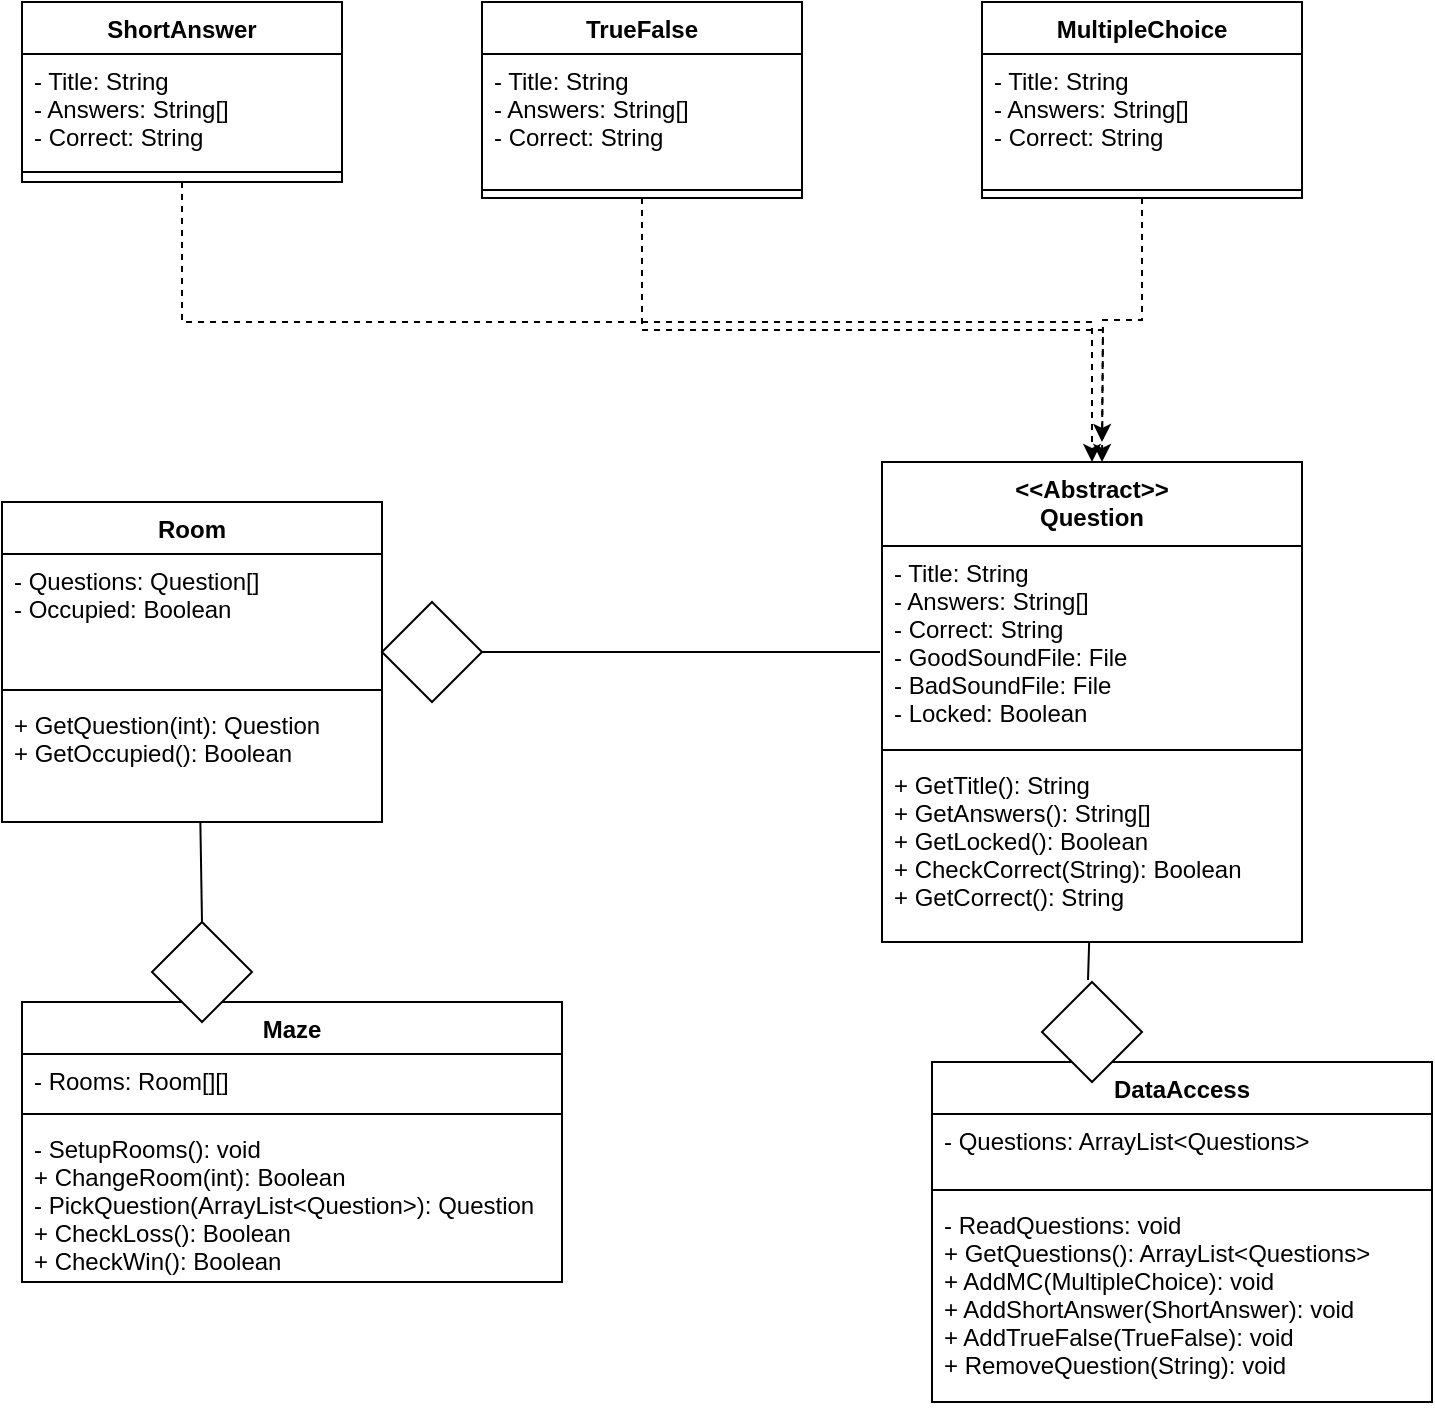 <mxfile version="13.1.1" type="device"><diagram id="gR-kZ3DYEHTITrmeVzLs" name="Page-1"><mxGraphModel dx="2062" dy="2223" grid="1" gridSize="10" guides="1" tooltips="1" connect="1" arrows="1" fold="1" page="1" pageScale="1" pageWidth="850" pageHeight="1100" math="0" shadow="0"><root><mxCell id="0"/><mxCell id="1" parent="0"/><mxCell id="q5vFkXiTZM3teC1AkRbU-1" value="Maze" style="swimlane;fontStyle=1;align=center;verticalAlign=top;childLayout=stackLayout;horizontal=1;startSize=26;horizontalStack=0;resizeParent=1;resizeParentMax=0;resizeLast=0;collapsible=1;marginBottom=0;" parent="1" vertex="1"><mxGeometry x="340" y="220" width="270" height="140" as="geometry"/></mxCell><mxCell id="q5vFkXiTZM3teC1AkRbU-2" value="- Rooms: Room[][]" style="text;strokeColor=none;fillColor=none;align=left;verticalAlign=top;spacingLeft=4;spacingRight=4;overflow=hidden;rotatable=0;points=[[0,0.5],[1,0.5]];portConstraint=eastwest;" parent="q5vFkXiTZM3teC1AkRbU-1" vertex="1"><mxGeometry y="26" width="270" height="26" as="geometry"/></mxCell><mxCell id="q5vFkXiTZM3teC1AkRbU-3" value="" style="line;strokeWidth=1;fillColor=none;align=left;verticalAlign=middle;spacingTop=-1;spacingLeft=3;spacingRight=3;rotatable=0;labelPosition=right;points=[];portConstraint=eastwest;" parent="q5vFkXiTZM3teC1AkRbU-1" vertex="1"><mxGeometry y="52" width="270" height="8" as="geometry"/></mxCell><mxCell id="q5vFkXiTZM3teC1AkRbU-4" value="- SetupRooms(): void&#10;+ ChangeRoom(int): Boolean&#10;- PickQuestion(ArrayList&lt;Question&gt;): Question&#10;+ CheckLoss(): Boolean&#10;+ CheckWin(): Boolean" style="text;strokeColor=none;fillColor=none;align=left;verticalAlign=top;spacingLeft=4;spacingRight=4;overflow=hidden;rotatable=0;points=[[0,0.5],[1,0.5]];portConstraint=eastwest;" parent="q5vFkXiTZM3teC1AkRbU-1" vertex="1"><mxGeometry y="60" width="270" height="80" as="geometry"/></mxCell><mxCell id="q5vFkXiTZM3teC1AkRbU-5" value="Room" style="swimlane;fontStyle=1;align=center;verticalAlign=top;childLayout=stackLayout;horizontal=1;startSize=26;horizontalStack=0;resizeParent=1;resizeParentMax=0;resizeLast=0;collapsible=1;marginBottom=0;" parent="1" vertex="1"><mxGeometry x="330" y="-30" width="190" height="160" as="geometry"/></mxCell><mxCell id="q5vFkXiTZM3teC1AkRbU-6" value="- Questions: Question[]&#10;- Occupied: Boolean" style="text;strokeColor=none;fillColor=none;align=left;verticalAlign=top;spacingLeft=4;spacingRight=4;overflow=hidden;rotatable=0;points=[[0,0.5],[1,0.5]];portConstraint=eastwest;" parent="q5vFkXiTZM3teC1AkRbU-5" vertex="1"><mxGeometry y="26" width="190" height="64" as="geometry"/></mxCell><mxCell id="q5vFkXiTZM3teC1AkRbU-7" value="" style="line;strokeWidth=1;fillColor=none;align=left;verticalAlign=middle;spacingTop=-1;spacingLeft=3;spacingRight=3;rotatable=0;labelPosition=right;points=[];portConstraint=eastwest;" parent="q5vFkXiTZM3teC1AkRbU-5" vertex="1"><mxGeometry y="90" width="190" height="8" as="geometry"/></mxCell><mxCell id="q5vFkXiTZM3teC1AkRbU-8" value="+ GetQuestion(int): Question&#10;+ GetOccupied(): Boolean" style="text;strokeColor=none;fillColor=none;align=left;verticalAlign=top;spacingLeft=4;spacingRight=4;overflow=hidden;rotatable=0;points=[[0,0.5],[1,0.5]];portConstraint=eastwest;" parent="q5vFkXiTZM3teC1AkRbU-5" vertex="1"><mxGeometry y="98" width="190" height="62" as="geometry"/></mxCell><mxCell id="q5vFkXiTZM3teC1AkRbU-10" value="" style="rhombus;whiteSpace=wrap;html=1;" parent="1" vertex="1"><mxGeometry x="405" y="180" width="50" height="50" as="geometry"/></mxCell><mxCell id="q5vFkXiTZM3teC1AkRbU-11" value="" style="endArrow=none;html=1;entryX=0.522;entryY=1.006;entryDx=0;entryDy=0;entryPerimeter=0;exitX=0.5;exitY=0;exitDx=0;exitDy=0;" parent="1" source="q5vFkXiTZM3teC1AkRbU-10" target="q5vFkXiTZM3teC1AkRbU-8" edge="1"><mxGeometry width="50" height="50" relative="1" as="geometry"><mxPoint x="433.159" y="220" as="sourcePoint"/><mxPoint x="438.87" y="129.628" as="targetPoint"/></mxGeometry></mxCell><mxCell id="q5vFkXiTZM3teC1AkRbU-16" value="" style="endArrow=none;html=1;exitX=1;exitY=0.5;exitDx=0;exitDy=0;" parent="1" source="q5vFkXiTZM3teC1AkRbU-18" edge="1"><mxGeometry width="50" height="50" relative="1" as="geometry"><mxPoint x="630" y="75" as="sourcePoint"/><mxPoint x="769" y="45" as="targetPoint"/></mxGeometry></mxCell><mxCell id="q5vFkXiTZM3teC1AkRbU-12" value="&lt;&lt;Abstract&gt;&gt;&#10;Question" style="swimlane;fontStyle=1;align=center;verticalAlign=top;childLayout=stackLayout;horizontal=1;startSize=42;horizontalStack=0;resizeParent=1;resizeParentMax=0;resizeLast=0;collapsible=1;marginBottom=0;" parent="1" vertex="1"><mxGeometry x="770" y="-50" width="210" height="240" as="geometry"/></mxCell><mxCell id="q5vFkXiTZM3teC1AkRbU-13" value="- Title: String&#10;- Answers: String[]&#10;- Correct: String&#10;- GoodSoundFile: File&#10;- BadSoundFile: File&#10;- Locked: Boolean" style="text;strokeColor=none;fillColor=none;align=left;verticalAlign=top;spacingLeft=4;spacingRight=4;overflow=hidden;rotatable=0;points=[[0,0.5],[1,0.5]];portConstraint=eastwest;" parent="q5vFkXiTZM3teC1AkRbU-12" vertex="1"><mxGeometry y="42" width="210" height="98" as="geometry"/></mxCell><mxCell id="q5vFkXiTZM3teC1AkRbU-14" value="" style="line;strokeWidth=1;fillColor=none;align=left;verticalAlign=middle;spacingTop=-1;spacingLeft=3;spacingRight=3;rotatable=0;labelPosition=right;points=[];portConstraint=eastwest;" parent="q5vFkXiTZM3teC1AkRbU-12" vertex="1"><mxGeometry y="140" width="210" height="8" as="geometry"/></mxCell><mxCell id="q5vFkXiTZM3teC1AkRbU-15" value="+ GetTitle(): String&#10;+ GetAnswers(): String[]&#10;+ GetLocked(): Boolean&#10;+ CheckCorrect(String): Boolean&#10;+ GetCorrect(): String" style="text;strokeColor=none;fillColor=none;align=left;verticalAlign=top;spacingLeft=4;spacingRight=4;overflow=hidden;rotatable=0;points=[[0,0.5],[1,0.5]];portConstraint=eastwest;" parent="q5vFkXiTZM3teC1AkRbU-12" vertex="1"><mxGeometry y="148" width="210" height="92" as="geometry"/></mxCell><mxCell id="q5vFkXiTZM3teC1AkRbU-18" value="" style="rhombus;whiteSpace=wrap;html=1;" parent="1" vertex="1"><mxGeometry x="520" y="20" width="50" height="50" as="geometry"/></mxCell><mxCell id="q5vFkXiTZM3teC1AkRbU-30" style="edgeStyle=orthogonalEdgeStyle;rounded=0;orthogonalLoop=1;jettySize=auto;html=1;exitX=0.5;exitY=1;exitDx=0;exitDy=0;entryX=0.5;entryY=0;entryDx=0;entryDy=0;dashed=1;" parent="1" source="q5vFkXiTZM3teC1AkRbU-19" target="q5vFkXiTZM3teC1AkRbU-12" edge="1"><mxGeometry relative="1" as="geometry"/></mxCell><mxCell id="q5vFkXiTZM3teC1AkRbU-19" value="ShortAnswer" style="swimlane;fontStyle=1;align=center;verticalAlign=top;childLayout=stackLayout;horizontal=1;startSize=26;horizontalStack=0;resizeParent=1;resizeParentMax=0;resizeLast=0;collapsible=1;marginBottom=0;" parent="1" vertex="1"><mxGeometry x="340" y="-280" width="160" height="90" as="geometry"/></mxCell><mxCell id="q5vFkXiTZM3teC1AkRbU-20" value="- Title: String&#10;- Answers: String[]&#10;- Correct: String&#10;" style="text;strokeColor=none;fillColor=none;align=left;verticalAlign=top;spacingLeft=4;spacingRight=4;overflow=hidden;rotatable=0;points=[[0,0.5],[1,0.5]];portConstraint=eastwest;" parent="q5vFkXiTZM3teC1AkRbU-19" vertex="1"><mxGeometry y="26" width="160" height="54" as="geometry"/></mxCell><mxCell id="q5vFkXiTZM3teC1AkRbU-21" value="" style="line;strokeWidth=1;fillColor=none;align=left;verticalAlign=middle;spacingTop=-1;spacingLeft=3;spacingRight=3;rotatable=0;labelPosition=right;points=[];portConstraint=eastwest;" parent="q5vFkXiTZM3teC1AkRbU-19" vertex="1"><mxGeometry y="80" width="160" height="10" as="geometry"/></mxCell><mxCell id="q5vFkXiTZM3teC1AkRbU-31" style="edgeStyle=orthogonalEdgeStyle;rounded=0;orthogonalLoop=1;jettySize=auto;html=1;exitX=0.5;exitY=1;exitDx=0;exitDy=0;dashed=1;" parent="1" source="q5vFkXiTZM3teC1AkRbU-23" edge="1"><mxGeometry relative="1" as="geometry"><mxPoint x="880" y="-50" as="targetPoint"/></mxGeometry></mxCell><mxCell id="q5vFkXiTZM3teC1AkRbU-23" value="TrueFalse" style="swimlane;fontStyle=1;align=center;verticalAlign=top;childLayout=stackLayout;horizontal=1;startSize=26;horizontalStack=0;resizeParent=1;resizeParentMax=0;resizeLast=0;collapsible=1;marginBottom=0;" parent="1" vertex="1"><mxGeometry x="570" y="-280" width="160" height="98" as="geometry"/></mxCell><mxCell id="q5vFkXiTZM3teC1AkRbU-24" value="- Title: String&#10;- Answers: String[]&#10;- Correct: String&#10;" style="text;strokeColor=none;fillColor=none;align=left;verticalAlign=top;spacingLeft=4;spacingRight=4;overflow=hidden;rotatable=0;points=[[0,0.5],[1,0.5]];portConstraint=eastwest;" parent="q5vFkXiTZM3teC1AkRbU-23" vertex="1"><mxGeometry y="26" width="160" height="64" as="geometry"/></mxCell><mxCell id="q5vFkXiTZM3teC1AkRbU-25" value="" style="line;strokeWidth=1;fillColor=none;align=left;verticalAlign=middle;spacingTop=-1;spacingLeft=3;spacingRight=3;rotatable=0;labelPosition=right;points=[];portConstraint=eastwest;" parent="q5vFkXiTZM3teC1AkRbU-23" vertex="1"><mxGeometry y="90" width="160" height="8" as="geometry"/></mxCell><mxCell id="q5vFkXiTZM3teC1AkRbU-32" style="edgeStyle=orthogonalEdgeStyle;rounded=0;orthogonalLoop=1;jettySize=auto;html=1;exitX=0.5;exitY=1;exitDx=0;exitDy=0;dashed=1;" parent="1" source="q5vFkXiTZM3teC1AkRbU-26" edge="1"><mxGeometry relative="1" as="geometry"><mxPoint x="880" y="-60" as="targetPoint"/></mxGeometry></mxCell><mxCell id="q5vFkXiTZM3teC1AkRbU-26" value="MultipleChoice" style="swimlane;fontStyle=1;align=center;verticalAlign=top;childLayout=stackLayout;horizontal=1;startSize=26;horizontalStack=0;resizeParent=1;resizeParentMax=0;resizeLast=0;collapsible=1;marginBottom=0;" parent="1" vertex="1"><mxGeometry x="820" y="-280" width="160" height="98" as="geometry"/></mxCell><mxCell id="q5vFkXiTZM3teC1AkRbU-27" value="- Title: String&#10;- Answers: String[]&#10;- Correct: String&#10;" style="text;strokeColor=none;fillColor=none;align=left;verticalAlign=top;spacingLeft=4;spacingRight=4;overflow=hidden;rotatable=0;points=[[0,0.5],[1,0.5]];portConstraint=eastwest;" parent="q5vFkXiTZM3teC1AkRbU-26" vertex="1"><mxGeometry y="26" width="160" height="64" as="geometry"/></mxCell><mxCell id="q5vFkXiTZM3teC1AkRbU-28" value="" style="line;strokeWidth=1;fillColor=none;align=left;verticalAlign=middle;spacingTop=-1;spacingLeft=3;spacingRight=3;rotatable=0;labelPosition=right;points=[];portConstraint=eastwest;" parent="q5vFkXiTZM3teC1AkRbU-26" vertex="1"><mxGeometry y="90" width="160" height="8" as="geometry"/></mxCell><mxCell id="q5vFkXiTZM3teC1AkRbU-33" value="DataAccess" style="swimlane;fontStyle=1;align=center;verticalAlign=top;childLayout=stackLayout;horizontal=1;startSize=26;horizontalStack=0;resizeParent=1;resizeParentMax=0;resizeLast=0;collapsible=1;marginBottom=0;" parent="1" vertex="1"><mxGeometry x="795" y="250" width="250" height="170" as="geometry"/></mxCell><mxCell id="q5vFkXiTZM3teC1AkRbU-34" value="- Questions: ArrayList&lt;Questions&gt;&#10;" style="text;strokeColor=none;fillColor=none;align=left;verticalAlign=top;spacingLeft=4;spacingRight=4;overflow=hidden;rotatable=0;points=[[0,0.5],[1,0.5]];portConstraint=eastwest;" parent="q5vFkXiTZM3teC1AkRbU-33" vertex="1"><mxGeometry y="26" width="250" height="34" as="geometry"/></mxCell><mxCell id="q5vFkXiTZM3teC1AkRbU-35" value="" style="line;strokeWidth=1;fillColor=none;align=left;verticalAlign=middle;spacingTop=-1;spacingLeft=3;spacingRight=3;rotatable=0;labelPosition=right;points=[];portConstraint=eastwest;" parent="q5vFkXiTZM3teC1AkRbU-33" vertex="1"><mxGeometry y="60" width="250" height="8" as="geometry"/></mxCell><mxCell id="q5vFkXiTZM3teC1AkRbU-36" value="- ReadQuestions: void&#10;+ GetQuestions(): ArrayList&lt;Questions&gt;&#10;+ AddMC(MultipleChoice): void&#10;+ AddShortAnswer(ShortAnswer): void&#10;+ AddTrueFalse(TrueFalse): void&#10;+ RemoveQuestion(String): void" style="text;strokeColor=none;fillColor=none;align=left;verticalAlign=top;spacingLeft=4;spacingRight=4;overflow=hidden;rotatable=0;points=[[0,0.5],[1,0.5]];portConstraint=eastwest;" parent="q5vFkXiTZM3teC1AkRbU-33" vertex="1"><mxGeometry y="68" width="250" height="102" as="geometry"/></mxCell><mxCell id="q5vFkXiTZM3teC1AkRbU-37" value="" style="endArrow=none;html=1;" parent="1" target="q5vFkXiTZM3teC1AkRbU-15" edge="1"><mxGeometry width="50" height="50" relative="1" as="geometry"><mxPoint x="873" y="209" as="sourcePoint"/><mxPoint x="925" y="180" as="targetPoint"/></mxGeometry></mxCell><mxCell id="q5vFkXiTZM3teC1AkRbU-38" value="" style="rhombus;whiteSpace=wrap;html=1;" parent="1" vertex="1"><mxGeometry x="850" y="210" width="50" height="50" as="geometry"/></mxCell></root></mxGraphModel></diagram></mxfile>